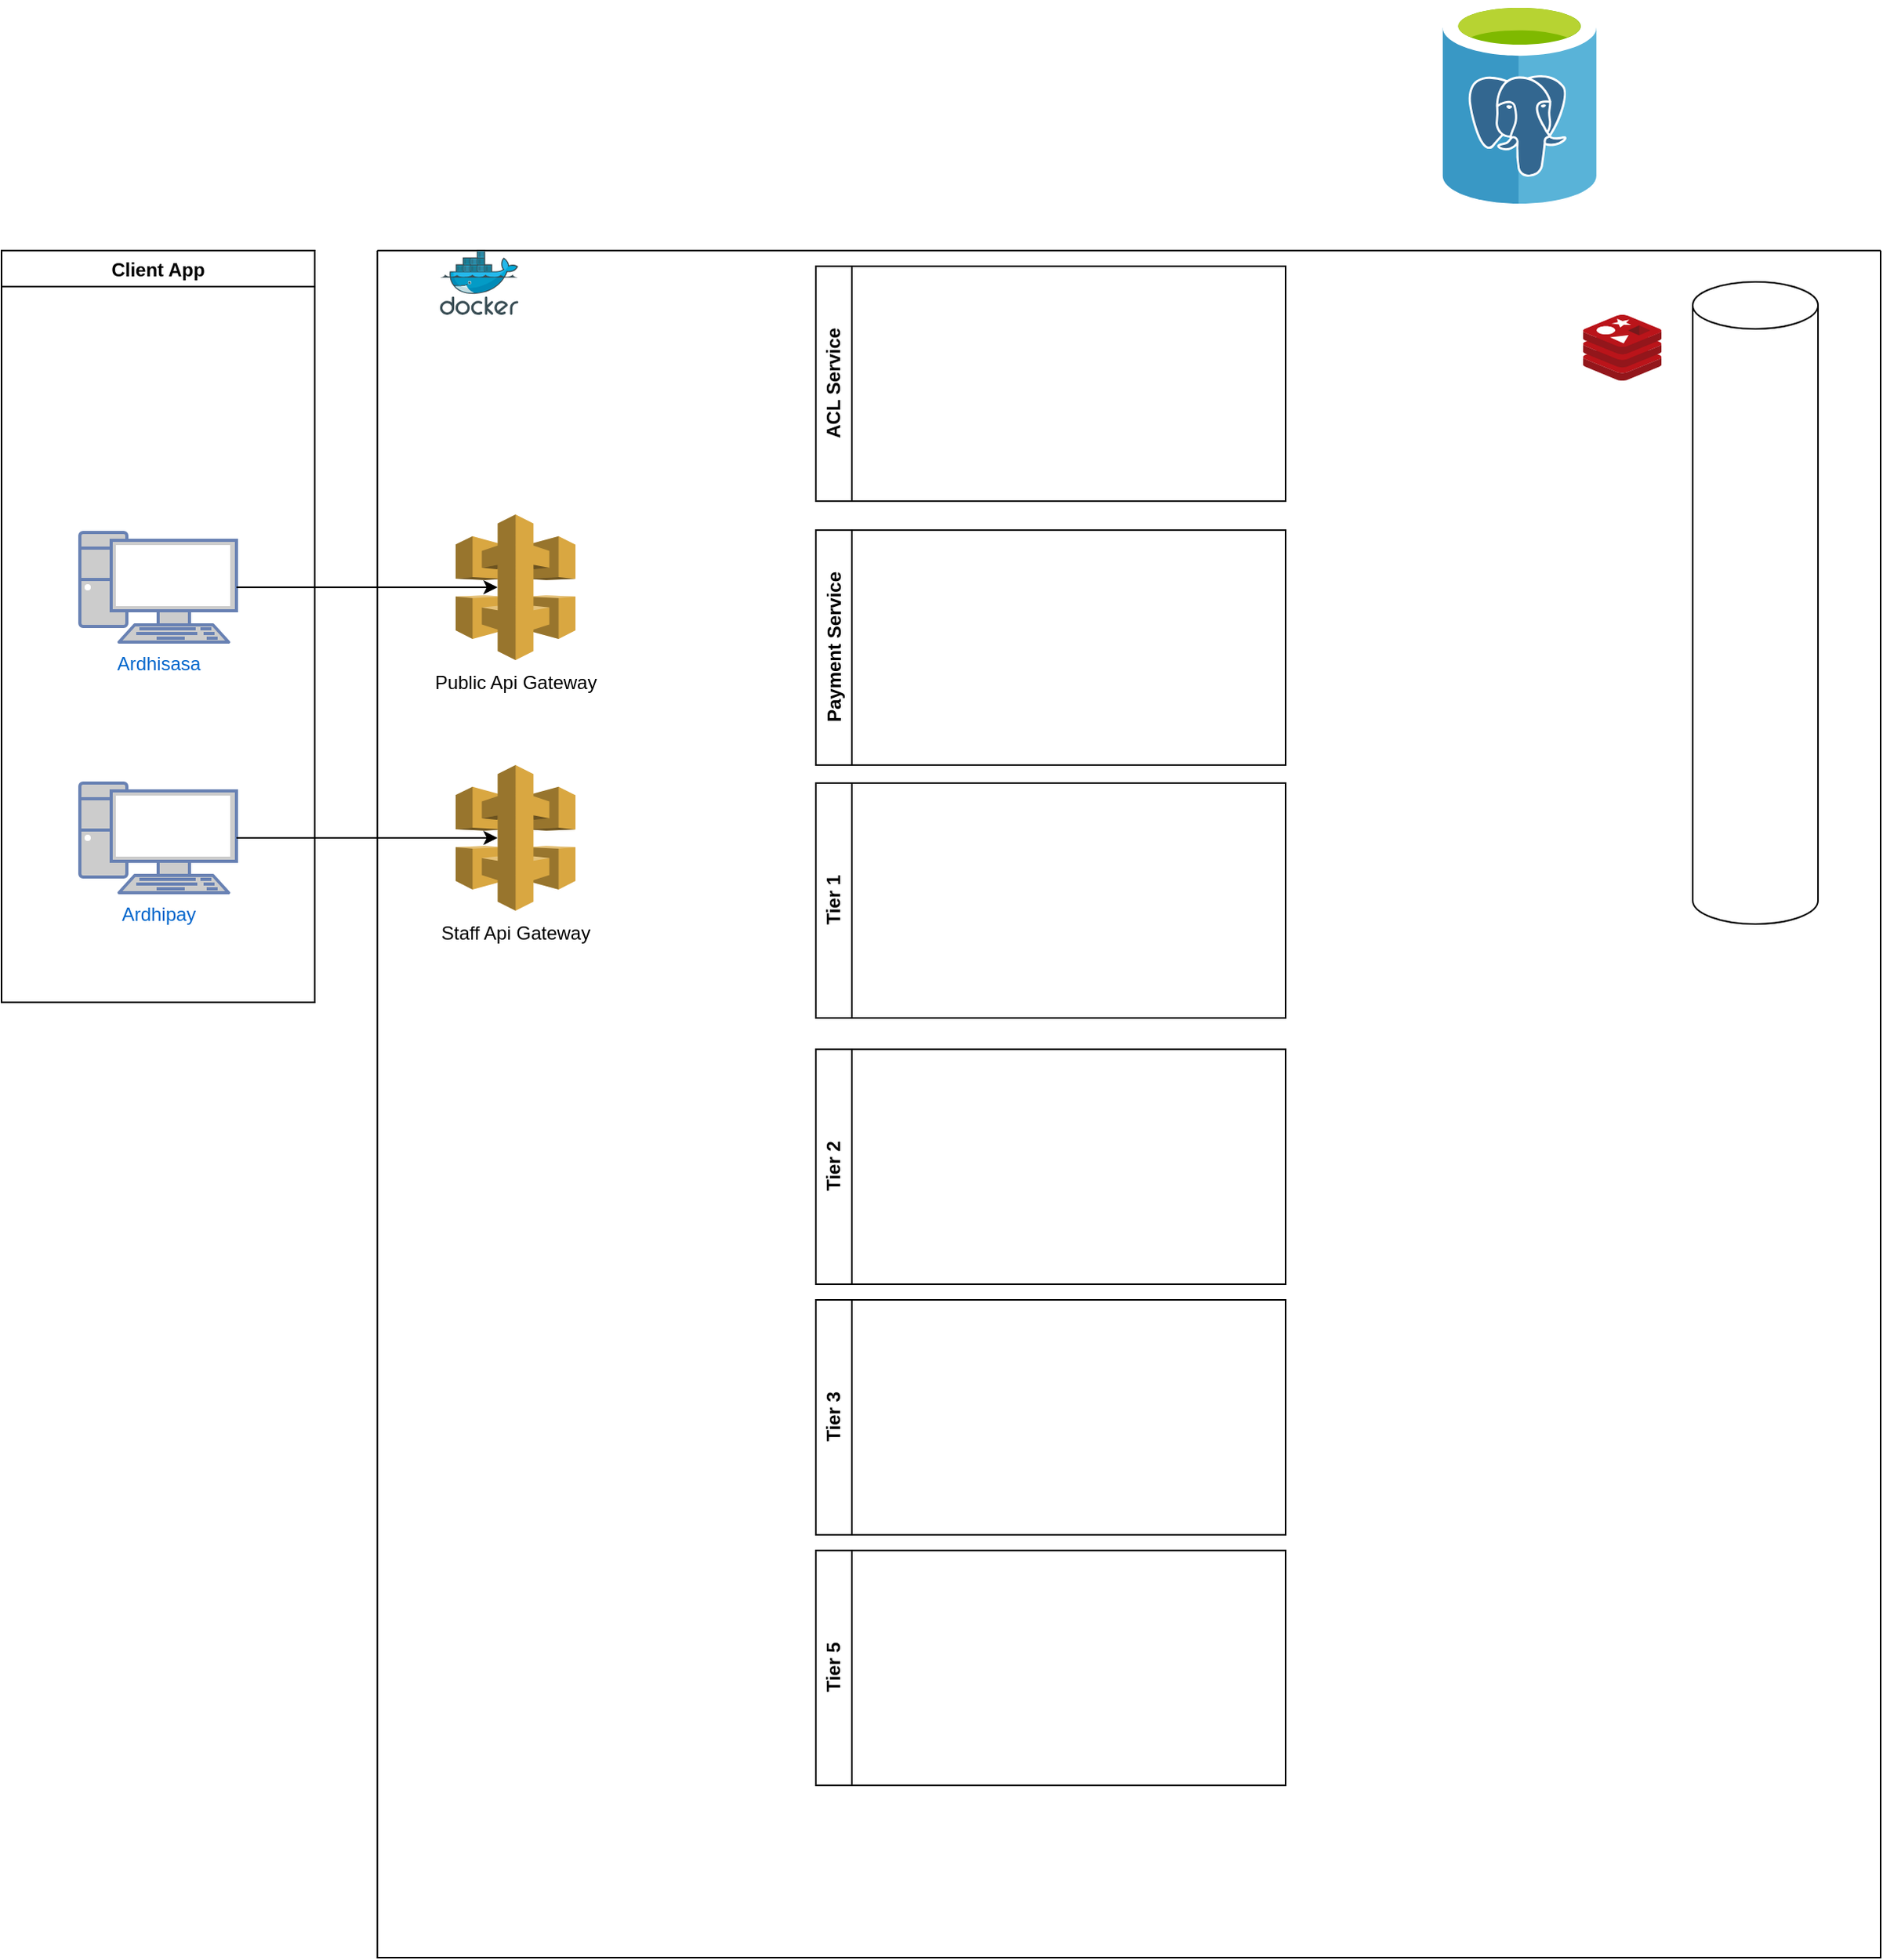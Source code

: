 <mxfile version="23.1.5" type="github">
  <diagram name="Page-1" id="X-Ikt2yS38_xHKI1-joO">
    <mxGraphModel dx="1194" dy="1784" grid="1" gridSize="10" guides="1" tooltips="1" connect="1" arrows="1" fold="1" page="1" pageScale="1" pageWidth="827" pageHeight="1169" math="0" shadow="0">
      <root>
        <mxCell id="0" />
        <mxCell id="1" parent="0" />
        <mxCell id="FhZttKuwCezYCY0k29h0-20" value="" style="swimlane;startSize=0;" parent="1" vertex="1">
          <mxGeometry x="280" y="40" width="960" height="1090" as="geometry" />
        </mxCell>
        <mxCell id="FhZttKuwCezYCY0k29h0-2" value="" style="image;sketch=0;aspect=fixed;html=1;points=[];align=center;fontSize=12;image=img/lib/mscae/Docker.svg;" parent="FhZttKuwCezYCY0k29h0-20" vertex="1">
          <mxGeometry x="40" width="50" height="41" as="geometry" />
        </mxCell>
        <mxCell id="FhZttKuwCezYCY0k29h0-1" value="" style="image;sketch=0;aspect=fixed;html=1;points=[];align=center;fontSize=12;image=img/lib/mscae/Cache_Redis_Product.svg;" parent="FhZttKuwCezYCY0k29h0-20" vertex="1">
          <mxGeometry x="770" y="41" width="50" height="42" as="geometry" />
        </mxCell>
        <mxCell id="FhZttKuwCezYCY0k29h0-26" value="Public Api Gateway" style="outlineConnect=0;dashed=0;verticalLabelPosition=bottom;verticalAlign=top;align=center;html=1;shape=mxgraph.aws3.api_gateway;fillColor=#D9A741;gradientColor=none;" parent="FhZttKuwCezYCY0k29h0-20" vertex="1">
          <mxGeometry x="50" y="168.5" width="76.5" height="93" as="geometry" />
        </mxCell>
        <mxCell id="FhZttKuwCezYCY0k29h0-29" value="ACL Service" style="swimlane;horizontal=0;whiteSpace=wrap;html=1;" parent="FhZttKuwCezYCY0k29h0-20" vertex="1">
          <mxGeometry x="280" y="10" width="300" height="150" as="geometry" />
        </mxCell>
        <mxCell id="FhZttKuwCezYCY0k29h0-31" value="Staff Api Gateway" style="outlineConnect=0;dashed=0;verticalLabelPosition=bottom;verticalAlign=top;align=center;html=1;shape=mxgraph.aws3.api_gateway;fillColor=#D9A741;gradientColor=none;" parent="FhZttKuwCezYCY0k29h0-20" vertex="1">
          <mxGeometry x="50" y="328.5" width="76.5" height="93" as="geometry" />
        </mxCell>
        <mxCell id="FhZttKuwCezYCY0k29h0-37" value="Payment Service" style="swimlane;horizontal=0;whiteSpace=wrap;html=1;" parent="FhZttKuwCezYCY0k29h0-20" vertex="1">
          <mxGeometry x="280" y="178.5" width="300" height="150" as="geometry" />
        </mxCell>
        <mxCell id="FhZttKuwCezYCY0k29h0-39" value="Tier 1" style="swimlane;horizontal=0;whiteSpace=wrap;html=1;" parent="FhZttKuwCezYCY0k29h0-20" vertex="1">
          <mxGeometry x="280" y="340" width="300" height="150" as="geometry" />
        </mxCell>
        <mxCell id="CQuIktSU1pAItVcYqkuW-1" value="Tier 2" style="swimlane;horizontal=0;whiteSpace=wrap;html=1;" vertex="1" parent="FhZttKuwCezYCY0k29h0-20">
          <mxGeometry x="280" y="510" width="300" height="150" as="geometry" />
        </mxCell>
        <mxCell id="CQuIktSU1pAItVcYqkuW-16" value="Tier 3" style="swimlane;horizontal=0;whiteSpace=wrap;html=1;" vertex="1" parent="FhZttKuwCezYCY0k29h0-20">
          <mxGeometry x="280" y="670" width="300" height="150" as="geometry" />
        </mxCell>
        <mxCell id="FhZttKuwCezYCY0k29h0-25" value="Client App" style="swimlane;" parent="1" vertex="1">
          <mxGeometry x="40" y="40" width="200" height="480" as="geometry" />
        </mxCell>
        <mxCell id="FhZttKuwCezYCY0k29h0-10" value="Ardhisasa" style="fontColor=#0066CC;verticalAlign=top;verticalLabelPosition=bottom;labelPosition=center;align=center;html=1;outlineConnect=0;fillColor=#CCCCCC;strokeColor=#6881B3;gradientColor=none;gradientDirection=north;strokeWidth=2;shape=mxgraph.networks.pc;" parent="FhZttKuwCezYCY0k29h0-25" vertex="1">
          <mxGeometry x="50" y="180" width="100" height="70" as="geometry" />
        </mxCell>
        <mxCell id="FhZttKuwCezYCY0k29h0-30" value="Ardhipay" style="fontColor=#0066CC;verticalAlign=top;verticalLabelPosition=bottom;labelPosition=center;align=center;html=1;outlineConnect=0;fillColor=#CCCCCC;strokeColor=#6881B3;gradientColor=none;gradientDirection=north;strokeWidth=2;shape=mxgraph.networks.pc;" parent="FhZttKuwCezYCY0k29h0-25" vertex="1">
          <mxGeometry x="50" y="340" width="100" height="70" as="geometry" />
        </mxCell>
        <mxCell id="FhZttKuwCezYCY0k29h0-33" style="edgeStyle=orthogonalEdgeStyle;rounded=0;orthogonalLoop=1;jettySize=auto;html=1;entryX=0.35;entryY=0.5;entryDx=0;entryDy=0;entryPerimeter=0;" parent="1" source="FhZttKuwCezYCY0k29h0-10" target="FhZttKuwCezYCY0k29h0-26" edge="1">
          <mxGeometry relative="1" as="geometry" />
        </mxCell>
        <mxCell id="FhZttKuwCezYCY0k29h0-34" style="edgeStyle=orthogonalEdgeStyle;rounded=0;orthogonalLoop=1;jettySize=auto;html=1;entryX=0.35;entryY=0.5;entryDx=0;entryDy=0;entryPerimeter=0;" parent="1" source="FhZttKuwCezYCY0k29h0-30" target="FhZttKuwCezYCY0k29h0-31" edge="1">
          <mxGeometry relative="1" as="geometry" />
        </mxCell>
        <mxCell id="FhZttKuwCezYCY0k29h0-36" value="" style="shape=cylinder3;whiteSpace=wrap;html=1;boundedLbl=1;backgroundOutline=1;size=15;" parent="1" vertex="1">
          <mxGeometry x="1120" y="60" width="80" height="410" as="geometry" />
        </mxCell>
        <mxCell id="CQuIktSU1pAItVcYqkuW-18" value="Tier 5" style="swimlane;horizontal=0;whiteSpace=wrap;html=1;" vertex="1" parent="1">
          <mxGeometry x="560" y="870" width="300" height="150" as="geometry" />
        </mxCell>
        <mxCell id="FhZttKuwCezYCY0k29h0-38" value="" style="image;sketch=0;aspect=fixed;html=1;points=[];align=center;fontSize=12;image=img/lib/mscae/Azure_Database_for_PostgreSQL_servers.svg;" parent="1" vertex="1">
          <mxGeometry x="960" y="-120" width="98.8" height="130" as="geometry" />
        </mxCell>
      </root>
    </mxGraphModel>
  </diagram>
</mxfile>

